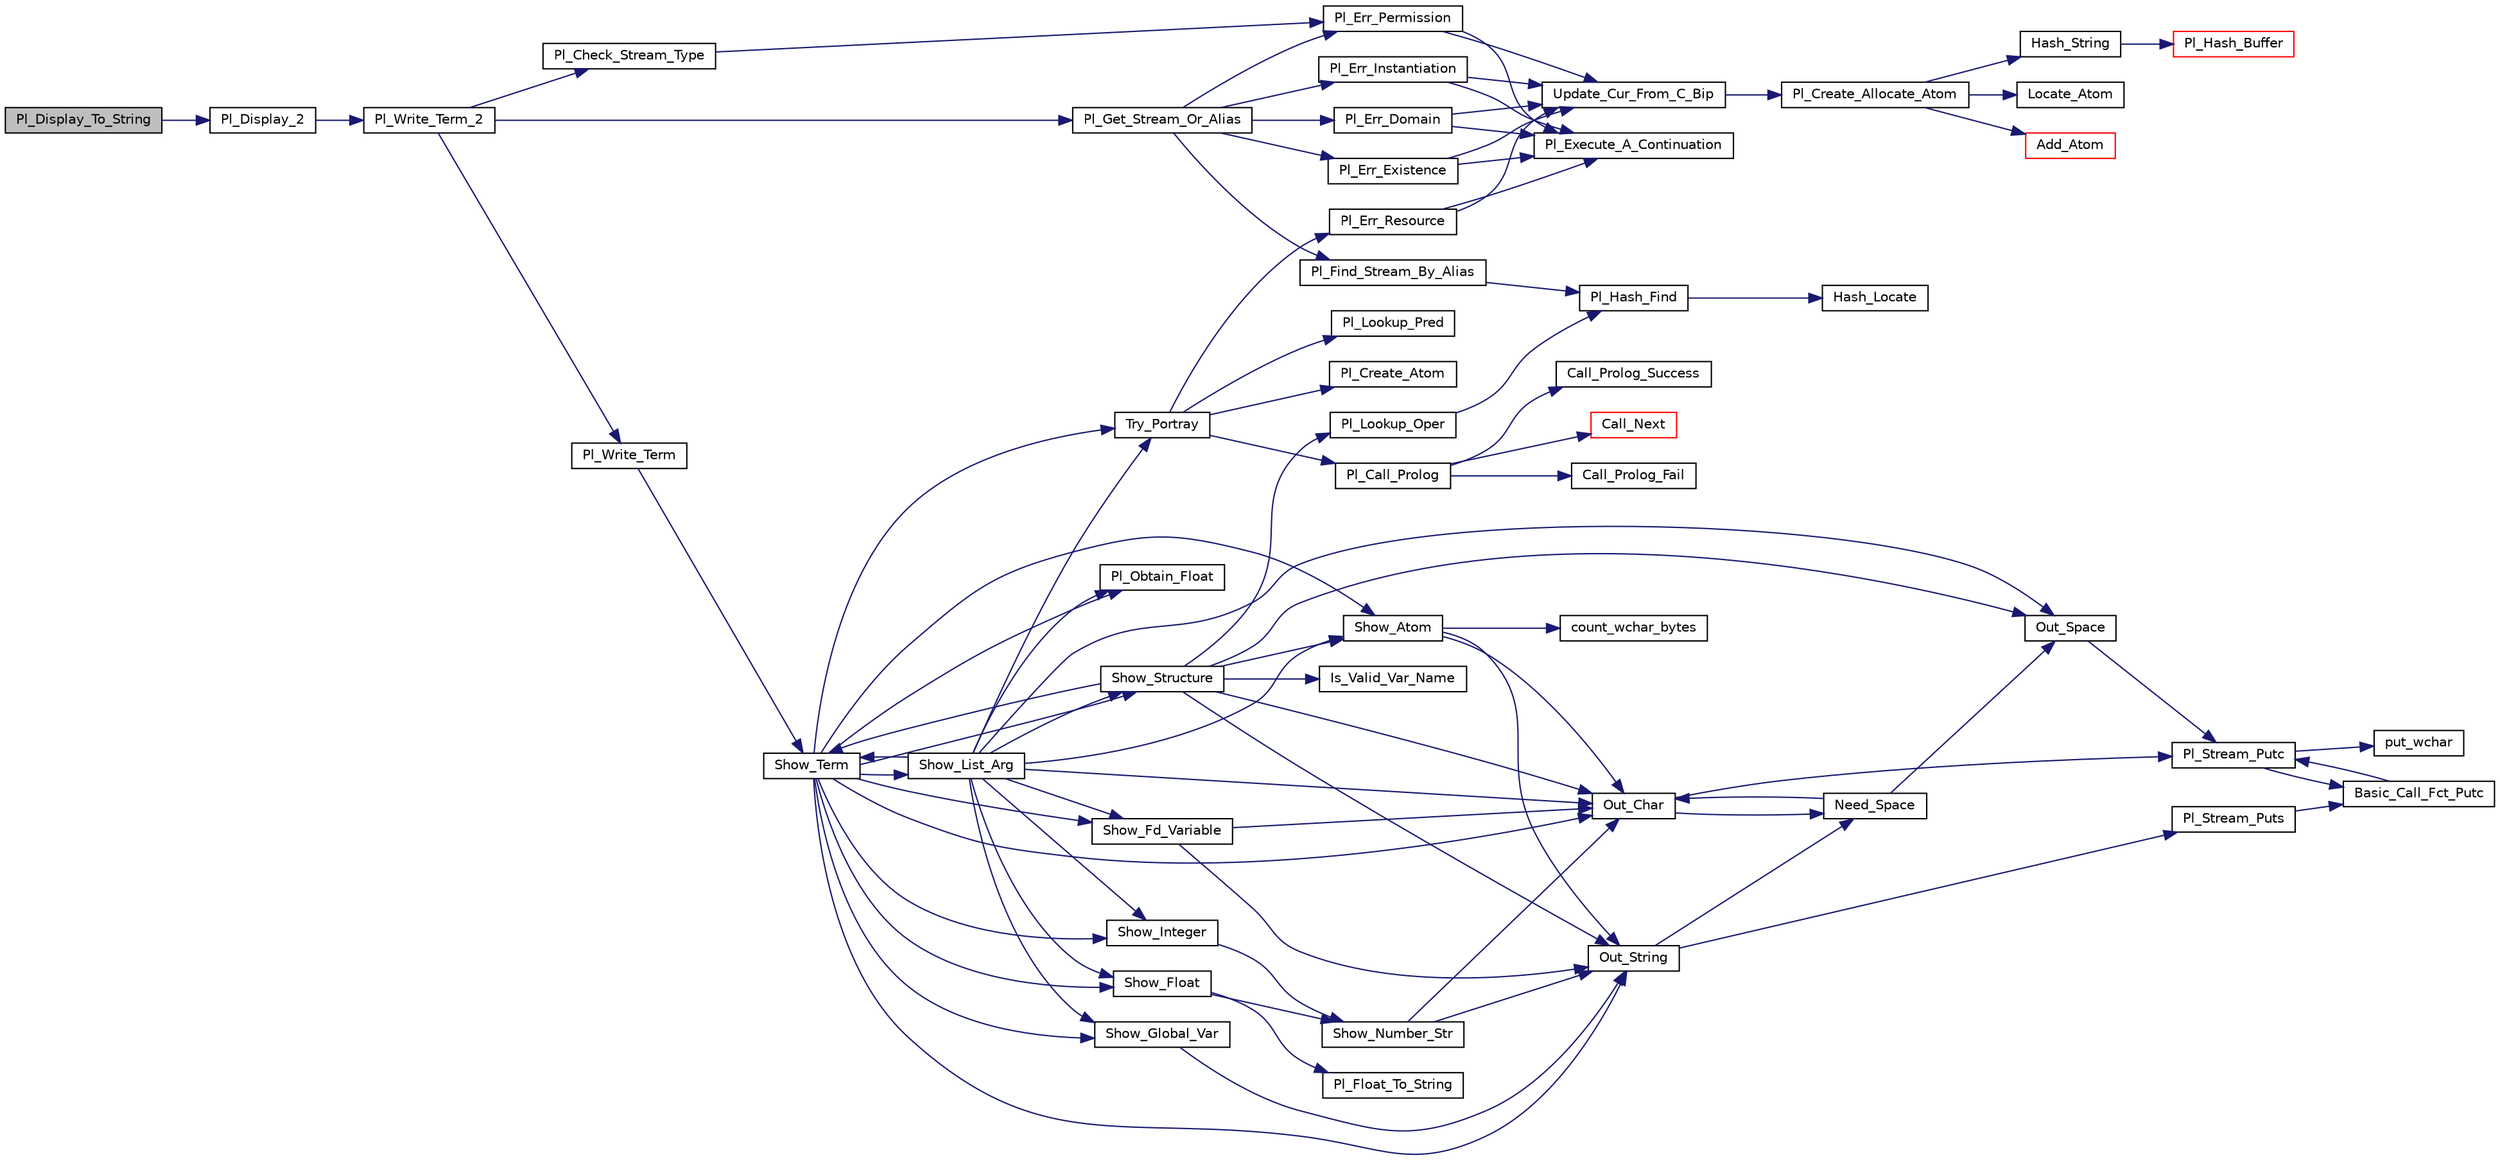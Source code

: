digraph "Pl_Display_To_String"
{
  edge [fontname="Helvetica",fontsize="10",labelfontname="Helvetica",labelfontsize="10"];
  node [fontname="Helvetica",fontsize="10",shape=record];
  rankdir="LR";
  Node1 [label="Pl_Display_To_String",height=0.2,width=0.4,color="black", fillcolor="grey75", style="filled", fontcolor="black"];
  Node1 -> Node2 [color="midnightblue",fontsize="10",style="solid",fontname="Helvetica"];
  Node2 [label="Pl_Display_2",height=0.2,width=0.4,color="black", fillcolor="white", style="filled",URL="$const__io__c_8c.html#a779cd742f46191cd0e8e66f076ee5d50"];
  Node2 -> Node3 [color="midnightblue",fontsize="10",style="solid",fontname="Helvetica"];
  Node3 [label="Pl_Write_Term_2",height=0.2,width=0.4,color="black", fillcolor="white", style="filled",URL="$write__c_8c.html#a22f5b043b71784deb596e945d1f0d322"];
  Node3 -> Node4 [color="midnightblue",fontsize="10",style="solid",fontname="Helvetica"];
  Node4 [label="Pl_Get_Stream_Or_Alias",height=0.2,width=0.4,color="black", fillcolor="white", style="filled",URL="$stream__supp_8c.html#af518013843b1fcfaa63aeaaebc937713"];
  Node4 -> Node5 [color="midnightblue",fontsize="10",style="solid",fontname="Helvetica"];
  Node5 [label="Pl_Find_Stream_By_Alias",height=0.2,width=0.4,color="black", fillcolor="white", style="filled",URL="$stream__supp_8c.html#a3373c0be2228d65eab1110cfa6224b79"];
  Node5 -> Node6 [color="midnightblue",fontsize="10",style="solid",fontname="Helvetica"];
  Node6 [label="Pl_Hash_Find",height=0.2,width=0.4,color="black", fillcolor="white", style="filled",URL="$hash_8c.html#aec674b585bde3301a8a850dd742cc243"];
  Node6 -> Node7 [color="midnightblue",fontsize="10",style="solid",fontname="Helvetica"];
  Node7 [label="Hash_Locate",height=0.2,width=0.4,color="black", fillcolor="white", style="filled",URL="$hash_8c.html#a12948099c13cb849ed3575849492ac33"];
  Node4 -> Node8 [color="midnightblue",fontsize="10",style="solid",fontname="Helvetica"];
  Node8 [label="Pl_Err_Instantiation",height=0.2,width=0.4,color="black", fillcolor="white", style="filled",URL="$error__supp_8c.html#a17057fc5577da70316e8f62fca4743f7"];
  Node8 -> Node9 [color="midnightblue",fontsize="10",style="solid",fontname="Helvetica"];
  Node9 [label="Update_Cur_From_C_Bip",height=0.2,width=0.4,color="black", fillcolor="white", style="filled",URL="$error__supp_8c.html#aef1341aeb3ceb943d8e9d7d6f77b0582"];
  Node9 -> Node10 [color="midnightblue",fontsize="10",style="solid",fontname="Helvetica"];
  Node10 [label="Pl_Create_Allocate_Atom",height=0.2,width=0.4,color="black", fillcolor="white", style="filled",URL="$atom_8c.html#a76a3983dda97458000ed903b9bc94f6c"];
  Node10 -> Node11 [color="midnightblue",fontsize="10",style="solid",fontname="Helvetica"];
  Node11 [label="Hash_String",height=0.2,width=0.4,color="black", fillcolor="white", style="filled",URL="$atom_8c.html#a9ed09c0173fe0a0e6d0f90ec363687fe"];
  Node11 -> Node12 [color="midnightblue",fontsize="10",style="solid",fontname="Helvetica"];
  Node12 [label="Pl_Hash_Buffer",height=0.2,width=0.4,color="red", fillcolor="white", style="filled",URL="$hash__fct_8c.html#a59393adcfbeeda198a890af25f29cf7c"];
  Node10 -> Node13 [color="midnightblue",fontsize="10",style="solid",fontname="Helvetica"];
  Node13 [label="Locate_Atom",height=0.2,width=0.4,color="black", fillcolor="white", style="filled",URL="$atom_8c.html#ad4222685eae3cdb0315df48a8a7e89fc"];
  Node10 -> Node14 [color="midnightblue",fontsize="10",style="solid",fontname="Helvetica"];
  Node14 [label="Add_Atom",height=0.2,width=0.4,color="red", fillcolor="white", style="filled",URL="$atom_8c.html#abe628ad301508c0ed926cfb4bc791818"];
  Node8 -> Node15 [color="midnightblue",fontsize="10",style="solid",fontname="Helvetica"];
  Node15 [label="Pl_Execute_A_Continuation",height=0.2,width=0.4,color="black", fillcolor="white", style="filled",URL="$engine_8c.html#ae0fcb6df66410fd57c52a0ba16527642"];
  Node4 -> Node16 [color="midnightblue",fontsize="10",style="solid",fontname="Helvetica"];
  Node16 [label="Pl_Err_Domain",height=0.2,width=0.4,color="black", fillcolor="white", style="filled",URL="$error__supp_8c.html#a3e55bc25f2716a2492cdd6c8baddec88"];
  Node16 -> Node9 [color="midnightblue",fontsize="10",style="solid",fontname="Helvetica"];
  Node16 -> Node15 [color="midnightblue",fontsize="10",style="solid",fontname="Helvetica"];
  Node4 -> Node17 [color="midnightblue",fontsize="10",style="solid",fontname="Helvetica"];
  Node17 [label="Pl_Err_Existence",height=0.2,width=0.4,color="black", fillcolor="white", style="filled",URL="$error__supp_8c.html#a1b967689bb0b5856152a1b9304570e66"];
  Node17 -> Node9 [color="midnightblue",fontsize="10",style="solid",fontname="Helvetica"];
  Node17 -> Node15 [color="midnightblue",fontsize="10",style="solid",fontname="Helvetica"];
  Node4 -> Node18 [color="midnightblue",fontsize="10",style="solid",fontname="Helvetica"];
  Node18 [label="Pl_Err_Permission",height=0.2,width=0.4,color="black", fillcolor="white", style="filled",URL="$error__supp_8c.html#aaabb1cf3d95cae6233891669b077ab2c"];
  Node18 -> Node9 [color="midnightblue",fontsize="10",style="solid",fontname="Helvetica"];
  Node18 -> Node15 [color="midnightblue",fontsize="10",style="solid",fontname="Helvetica"];
  Node3 -> Node19 [color="midnightblue",fontsize="10",style="solid",fontname="Helvetica"];
  Node19 [label="Pl_Check_Stream_Type",height=0.2,width=0.4,color="black", fillcolor="white", style="filled",URL="$stream__supp_8c.html#af9c8d004361eaa1b94a2b463049a2d56"];
  Node19 -> Node18 [color="midnightblue",fontsize="10",style="solid",fontname="Helvetica"];
  Node3 -> Node20 [color="midnightblue",fontsize="10",style="solid",fontname="Helvetica"];
  Node20 [label="Pl_Write_Term",height=0.2,width=0.4,color="black", fillcolor="white", style="filled",URL="$write__supp_8c.html#a1665efcf8ccd82af7a057fe0c39b87fc"];
  Node20 -> Node21 [color="midnightblue",fontsize="10",style="solid",fontname="Helvetica"];
  Node21 [label="Show_Term",height=0.2,width=0.4,color="black", fillcolor="white", style="filled",URL="$write__supp_8c.html#a3bf50747586d61c7ad0cb5b3f661303c"];
  Node21 -> Node22 [color="midnightblue",fontsize="10",style="solid",fontname="Helvetica"];
  Node22 [label="Show_Atom",height=0.2,width=0.4,color="black", fillcolor="white", style="filled",URL="$write__supp_8c.html#ab9528524a1da895e0a90a3cff8fc8034"];
  Node22 -> Node23 [color="midnightblue",fontsize="10",style="solid",fontname="Helvetica"];
  Node23 [label="Out_Char",height=0.2,width=0.4,color="black", fillcolor="white", style="filled",URL="$write__supp_8c.html#a0716e3969018be737068cbe8bb31c568"];
  Node23 -> Node24 [color="midnightblue",fontsize="10",style="solid",fontname="Helvetica"];
  Node24 [label="Need_Space",height=0.2,width=0.4,color="black", fillcolor="white", style="filled",URL="$write__supp_8c.html#a1accd85dd273c868523287f70409e55a"];
  Node24 -> Node25 [color="midnightblue",fontsize="10",style="solid",fontname="Helvetica"];
  Node25 [label="Out_Space",height=0.2,width=0.4,color="black", fillcolor="white", style="filled",URL="$write__supp_8c.html#a1b8fd4efcb94323a3da3336c022a49d3"];
  Node25 -> Node26 [color="midnightblue",fontsize="10",style="solid",fontname="Helvetica"];
  Node26 [label="Pl_Stream_Putc",height=0.2,width=0.4,color="black", fillcolor="white", style="filled",URL="$stream__supp_8c.html#aaa89ed2e422788cf2648a9228868c1b6"];
  Node26 -> Node27 [color="midnightblue",fontsize="10",style="solid",fontname="Helvetica"];
  Node27 [label="put_wchar",height=0.2,width=0.4,color="black", fillcolor="white", style="filled",URL="$pl__wchar_8c.html#a31bcb7c7ad4174170702cb4399feb8e3"];
  Node26 -> Node28 [color="midnightblue",fontsize="10",style="solid",fontname="Helvetica"];
  Node28 [label="Basic_Call_Fct_Putc",height=0.2,width=0.4,color="black", fillcolor="white", style="filled",URL="$stream__supp_8c.html#a8f331c65c933f08991e3d6622ffe538f"];
  Node28 -> Node26 [color="midnightblue",fontsize="10",style="solid",fontname="Helvetica"];
  Node24 -> Node23 [color="midnightblue",fontsize="10",style="solid",fontname="Helvetica"];
  Node23 -> Node26 [color="midnightblue",fontsize="10",style="solid",fontname="Helvetica"];
  Node22 -> Node29 [color="midnightblue",fontsize="10",style="solid",fontname="Helvetica"];
  Node29 [label="Out_String",height=0.2,width=0.4,color="black", fillcolor="white", style="filled",URL="$write__supp_8c.html#acc0f38c1b4b543509fa3dc2161a754d5"];
  Node29 -> Node24 [color="midnightblue",fontsize="10",style="solid",fontname="Helvetica"];
  Node29 -> Node30 [color="midnightblue",fontsize="10",style="solid",fontname="Helvetica"];
  Node30 [label="Pl_Stream_Puts",height=0.2,width=0.4,color="black", fillcolor="white", style="filled",URL="$stream__supp_8c.html#a31eee9920a69a51c28e0eac5eb3adedb"];
  Node30 -> Node28 [color="midnightblue",fontsize="10",style="solid",fontname="Helvetica"];
  Node22 -> Node31 [color="midnightblue",fontsize="10",style="solid",fontname="Helvetica"];
  Node31 [label="count_wchar_bytes",height=0.2,width=0.4,color="black", fillcolor="white", style="filled",URL="$pl__wchar_8c.html#afa9feb443cef2f8da40dd45a8c0e273d"];
  Node21 -> Node32 [color="midnightblue",fontsize="10",style="solid",fontname="Helvetica"];
  Node32 [label="Try_Portray",height=0.2,width=0.4,color="black", fillcolor="white", style="filled",URL="$write__supp_8c.html#a6187d629a477d9d5e0315251075d4af1"];
  Node32 -> Node33 [color="midnightblue",fontsize="10",style="solid",fontname="Helvetica"];
  Node33 [label="Pl_Lookup_Pred",height=0.2,width=0.4,color="black", fillcolor="white", style="filled",URL="$pred_8c.html#aa8ebf08b93ec7e4bde2c544c70ba4c39"];
  Node32 -> Node34 [color="midnightblue",fontsize="10",style="solid",fontname="Helvetica"];
  Node34 [label="Pl_Create_Atom",height=0.2,width=0.4,color="black", fillcolor="white", style="filled",URL="$atom_8c.html#a068c993d95113a2ba7643918e68eedb3"];
  Node32 -> Node35 [color="midnightblue",fontsize="10",style="solid",fontname="Helvetica"];
  Node35 [label="Pl_Err_Resource",height=0.2,width=0.4,color="black", fillcolor="white", style="filled",URL="$error__supp_8c.html#ac4b8eee4e76280eba5880e9eb1ac520e"];
  Node35 -> Node9 [color="midnightblue",fontsize="10",style="solid",fontname="Helvetica"];
  Node35 -> Node15 [color="midnightblue",fontsize="10",style="solid",fontname="Helvetica"];
  Node32 -> Node36 [color="midnightblue",fontsize="10",style="solid",fontname="Helvetica"];
  Node36 [label="Pl_Call_Prolog",height=0.2,width=0.4,color="black", fillcolor="white", style="filled",URL="$engine_8c.html#a837196745e0fb6af03ee5e5d062e1087"];
  Node36 -> Node37 [color="midnightblue",fontsize="10",style="solid",fontname="Helvetica"];
  Node37 [label="Call_Prolog_Fail",height=0.2,width=0.4,color="black", fillcolor="white", style="filled",URL="$engine_8c.html#accfe7947a971f240bf7b8b2bedc59e29"];
  Node36 -> Node38 [color="midnightblue",fontsize="10",style="solid",fontname="Helvetica"];
  Node38 [label="Call_Prolog_Success",height=0.2,width=0.4,color="black", fillcolor="white", style="filled",URL="$engine_8c.html#ae7d5f8d0ac490ede3fcb48af7cceec55"];
  Node36 -> Node39 [color="midnightblue",fontsize="10",style="solid",fontname="Helvetica"];
  Node39 [label="Call_Next",height=0.2,width=0.4,color="red", fillcolor="white", style="filled",URL="$engine_8c.html#a5f34f0c2b928a4bfe7057ced6cd446c8"];
  Node21 -> Node40 [color="midnightblue",fontsize="10",style="solid",fontname="Helvetica"];
  Node40 [label="Show_Global_Var",height=0.2,width=0.4,color="black", fillcolor="white", style="filled",URL="$write__supp_8c.html#ac48377a9d64f9753ed969df040cc3d35"];
  Node40 -> Node29 [color="midnightblue",fontsize="10",style="solid",fontname="Helvetica"];
  Node21 -> Node41 [color="midnightblue",fontsize="10",style="solid",fontname="Helvetica"];
  Node41 [label="Show_Fd_Variable",height=0.2,width=0.4,color="black", fillcolor="white", style="filled",URL="$write__supp_8c.html#aa4bd3724ca8f20102308c707395e0334"];
  Node41 -> Node29 [color="midnightblue",fontsize="10",style="solid",fontname="Helvetica"];
  Node41 -> Node23 [color="midnightblue",fontsize="10",style="solid",fontname="Helvetica"];
  Node21 -> Node42 [color="midnightblue",fontsize="10",style="solid",fontname="Helvetica"];
  Node42 [label="Show_Integer",height=0.2,width=0.4,color="black", fillcolor="white", style="filled",URL="$write__supp_8c.html#acf4a5c3b7e3e9ca93a7746ce2b6ed148"];
  Node42 -> Node43 [color="midnightblue",fontsize="10",style="solid",fontname="Helvetica"];
  Node43 [label="Show_Number_Str",height=0.2,width=0.4,color="black", fillcolor="white", style="filled",URL="$write__supp_8c.html#ae39a5aa1e23a384b3fa418527b797a17"];
  Node43 -> Node29 [color="midnightblue",fontsize="10",style="solid",fontname="Helvetica"];
  Node43 -> Node23 [color="midnightblue",fontsize="10",style="solid",fontname="Helvetica"];
  Node21 -> Node44 [color="midnightblue",fontsize="10",style="solid",fontname="Helvetica"];
  Node44 [label="Show_Float",height=0.2,width=0.4,color="black", fillcolor="white", style="filled",URL="$write__supp_8c.html#a481418dab2dbb815a7d7f82e65ce2d4f"];
  Node44 -> Node43 [color="midnightblue",fontsize="10",style="solid",fontname="Helvetica"];
  Node44 -> Node45 [color="midnightblue",fontsize="10",style="solid",fontname="Helvetica"];
  Node45 [label="Pl_Float_To_String",height=0.2,width=0.4,color="black", fillcolor="white", style="filled",URL="$write__supp_8c.html#a1673be4f0aa877750064b9fd414f8931"];
  Node21 -> Node46 [color="midnightblue",fontsize="10",style="solid",fontname="Helvetica"];
  Node46 [label="Pl_Obtain_Float",height=0.2,width=0.4,color="black", fillcolor="white", style="filled",URL="$wam__inst_8c.html#abe61f0e18fbf38ab873ac2754c9498ce"];
  Node21 -> Node29 [color="midnightblue",fontsize="10",style="solid",fontname="Helvetica"];
  Node21 -> Node23 [color="midnightblue",fontsize="10",style="solid",fontname="Helvetica"];
  Node21 -> Node47 [color="midnightblue",fontsize="10",style="solid",fontname="Helvetica"];
  Node47 [label="Show_List_Arg",height=0.2,width=0.4,color="black", fillcolor="white", style="filled",URL="$write__supp_8c.html#a6edee9acb531f74d73c3f0799cefe7ba"];
  Node47 -> Node21 [color="midnightblue",fontsize="10",style="solid",fontname="Helvetica"];
  Node47 -> Node40 [color="midnightblue",fontsize="10",style="solid",fontname="Helvetica"];
  Node47 -> Node32 [color="midnightblue",fontsize="10",style="solid",fontname="Helvetica"];
  Node47 -> Node22 [color="midnightblue",fontsize="10",style="solid",fontname="Helvetica"];
  Node47 -> Node41 [color="midnightblue",fontsize="10",style="solid",fontname="Helvetica"];
  Node47 -> Node42 [color="midnightblue",fontsize="10",style="solid",fontname="Helvetica"];
  Node47 -> Node44 [color="midnightblue",fontsize="10",style="solid",fontname="Helvetica"];
  Node47 -> Node46 [color="midnightblue",fontsize="10",style="solid",fontname="Helvetica"];
  Node47 -> Node23 [color="midnightblue",fontsize="10",style="solid",fontname="Helvetica"];
  Node47 -> Node25 [color="midnightblue",fontsize="10",style="solid",fontname="Helvetica"];
  Node47 -> Node48 [color="midnightblue",fontsize="10",style="solid",fontname="Helvetica"];
  Node48 [label="Show_Structure",height=0.2,width=0.4,color="black", fillcolor="white", style="filled",URL="$write__supp_8c.html#a46188cb675250e1319c815a92d98d574"];
  Node48 -> Node49 [color="midnightblue",fontsize="10",style="solid",fontname="Helvetica"];
  Node49 [label="Is_Valid_Var_Name",height=0.2,width=0.4,color="black", fillcolor="white", style="filled",URL="$write__supp_8c.html#ae8fa2cc3af4278052d126446695704c4"];
  Node48 -> Node29 [color="midnightblue",fontsize="10",style="solid",fontname="Helvetica"];
  Node48 -> Node22 [color="midnightblue",fontsize="10",style="solid",fontname="Helvetica"];
  Node48 -> Node23 [color="midnightblue",fontsize="10",style="solid",fontname="Helvetica"];
  Node48 -> Node25 [color="midnightblue",fontsize="10",style="solid",fontname="Helvetica"];
  Node48 -> Node21 [color="midnightblue",fontsize="10",style="solid",fontname="Helvetica"];
  Node48 -> Node50 [color="midnightblue",fontsize="10",style="solid",fontname="Helvetica"];
  Node50 [label="Pl_Lookup_Oper",height=0.2,width=0.4,color="black", fillcolor="white", style="filled",URL="$oper_8c.html#ad19a4b74ee5976a08c08ca792bef46b5"];
  Node50 -> Node6 [color="midnightblue",fontsize="10",style="solid",fontname="Helvetica"];
  Node21 -> Node48 [color="midnightblue",fontsize="10",style="solid",fontname="Helvetica"];
}
